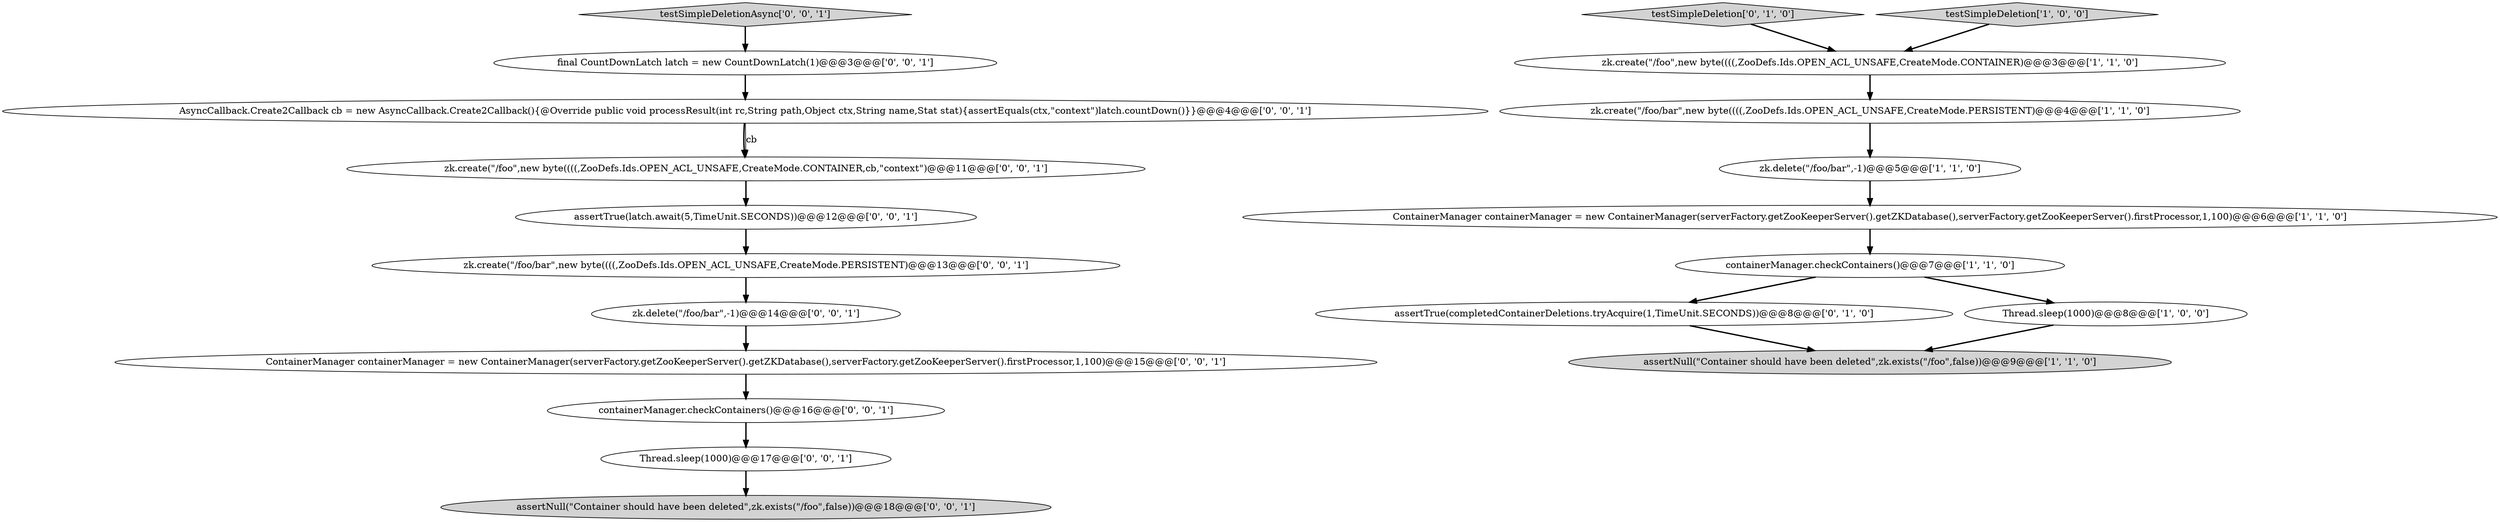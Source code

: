 digraph {
11 [style = filled, label = "zk.create(\"/foo/bar\",new byte((((,ZooDefs.Ids.OPEN_ACL_UNSAFE,CreateMode.PERSISTENT)@@@13@@@['0', '0', '1']", fillcolor = white, shape = ellipse image = "AAA0AAABBB3BBB"];
10 [style = filled, label = "final CountDownLatch latch = new CountDownLatch(1)@@@3@@@['0', '0', '1']", fillcolor = white, shape = ellipse image = "AAA0AAABBB3BBB"];
18 [style = filled, label = "Thread.sleep(1000)@@@17@@@['0', '0', '1']", fillcolor = white, shape = ellipse image = "AAA0AAABBB3BBB"];
8 [style = filled, label = "testSimpleDeletion['0', '1', '0']", fillcolor = lightgray, shape = diamond image = "AAA0AAABBB2BBB"];
7 [style = filled, label = "ContainerManager containerManager = new ContainerManager(serverFactory.getZooKeeperServer().getZKDatabase(),serverFactory.getZooKeeperServer().firstProcessor,1,100)@@@6@@@['1', '1', '0']", fillcolor = white, shape = ellipse image = "AAA0AAABBB1BBB"];
5 [style = filled, label = "zk.delete(\"/foo/bar\",-1)@@@5@@@['1', '1', '0']", fillcolor = white, shape = ellipse image = "AAA0AAABBB1BBB"];
15 [style = filled, label = "assertTrue(latch.await(5,TimeUnit.SECONDS))@@@12@@@['0', '0', '1']", fillcolor = white, shape = ellipse image = "AAA0AAABBB3BBB"];
9 [style = filled, label = "assertTrue(completedContainerDeletions.tryAcquire(1,TimeUnit.SECONDS))@@@8@@@['0', '1', '0']", fillcolor = white, shape = ellipse image = "AAA0AAABBB2BBB"];
4 [style = filled, label = "assertNull(\"Container should have been deleted\",zk.exists(\"/foo\",false))@@@9@@@['1', '1', '0']", fillcolor = lightgray, shape = ellipse image = "AAA0AAABBB1BBB"];
2 [style = filled, label = "zk.create(\"/foo/bar\",new byte((((,ZooDefs.Ids.OPEN_ACL_UNSAFE,CreateMode.PERSISTENT)@@@4@@@['1', '1', '0']", fillcolor = white, shape = ellipse image = "AAA0AAABBB1BBB"];
1 [style = filled, label = "Thread.sleep(1000)@@@8@@@['1', '0', '0']", fillcolor = white, shape = ellipse image = "AAA0AAABBB1BBB"];
12 [style = filled, label = "ContainerManager containerManager = new ContainerManager(serverFactory.getZooKeeperServer().getZKDatabase(),serverFactory.getZooKeeperServer().firstProcessor,1,100)@@@15@@@['0', '0', '1']", fillcolor = white, shape = ellipse image = "AAA0AAABBB3BBB"];
14 [style = filled, label = "zk.create(\"/foo\",new byte((((,ZooDefs.Ids.OPEN_ACL_UNSAFE,CreateMode.CONTAINER,cb,\"context\")@@@11@@@['0', '0', '1']", fillcolor = white, shape = ellipse image = "AAA0AAABBB3BBB"];
20 [style = filled, label = "zk.delete(\"/foo/bar\",-1)@@@14@@@['0', '0', '1']", fillcolor = white, shape = ellipse image = "AAA0AAABBB3BBB"];
19 [style = filled, label = "assertNull(\"Container should have been deleted\",zk.exists(\"/foo\",false))@@@18@@@['0', '0', '1']", fillcolor = lightgray, shape = ellipse image = "AAA0AAABBB3BBB"];
0 [style = filled, label = "testSimpleDeletion['1', '0', '0']", fillcolor = lightgray, shape = diamond image = "AAA0AAABBB1BBB"];
17 [style = filled, label = "AsyncCallback.Create2Callback cb = new AsyncCallback.Create2Callback(){@Override public void processResult(int rc,String path,Object ctx,String name,Stat stat){assertEquals(ctx,\"context\")latch.countDown()}}@@@4@@@['0', '0', '1']", fillcolor = white, shape = ellipse image = "AAA0AAABBB3BBB"];
6 [style = filled, label = "zk.create(\"/foo\",new byte((((,ZooDefs.Ids.OPEN_ACL_UNSAFE,CreateMode.CONTAINER)@@@3@@@['1', '1', '0']", fillcolor = white, shape = ellipse image = "AAA0AAABBB1BBB"];
3 [style = filled, label = "containerManager.checkContainers()@@@7@@@['1', '1', '0']", fillcolor = white, shape = ellipse image = "AAA0AAABBB1BBB"];
13 [style = filled, label = "testSimpleDeletionAsync['0', '0', '1']", fillcolor = lightgray, shape = diamond image = "AAA0AAABBB3BBB"];
16 [style = filled, label = "containerManager.checkContainers()@@@16@@@['0', '0', '1']", fillcolor = white, shape = ellipse image = "AAA0AAABBB3BBB"];
13->10 [style = bold, label=""];
11->20 [style = bold, label=""];
1->4 [style = bold, label=""];
16->18 [style = bold, label=""];
3->1 [style = bold, label=""];
0->6 [style = bold, label=""];
9->4 [style = bold, label=""];
18->19 [style = bold, label=""];
8->6 [style = bold, label=""];
10->17 [style = bold, label=""];
12->16 [style = bold, label=""];
7->3 [style = bold, label=""];
6->2 [style = bold, label=""];
3->9 [style = bold, label=""];
15->11 [style = bold, label=""];
17->14 [style = bold, label=""];
20->12 [style = bold, label=""];
5->7 [style = bold, label=""];
14->15 [style = bold, label=""];
17->14 [style = solid, label="cb"];
2->5 [style = bold, label=""];
}
